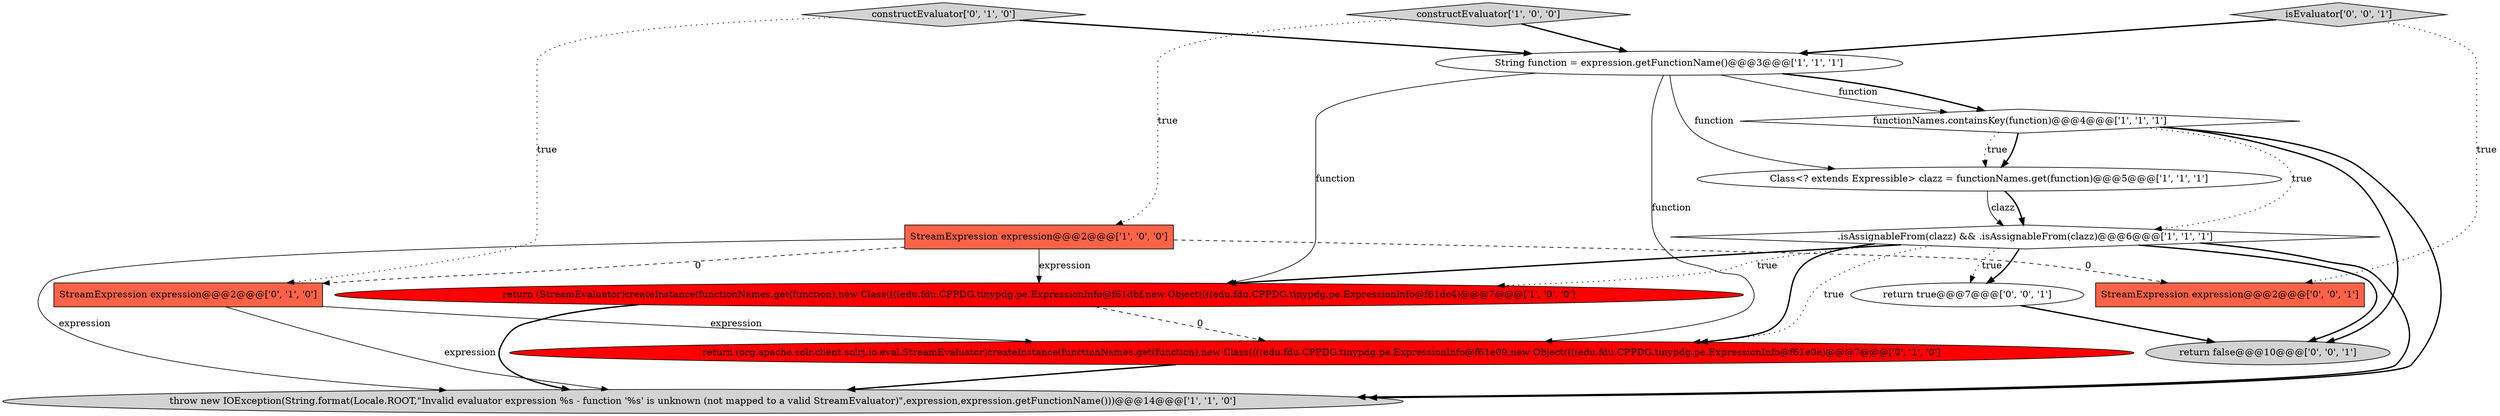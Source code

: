 digraph {
11 [style = filled, label = "return true@@@7@@@['0', '0', '1']", fillcolor = white, shape = ellipse image = "AAA0AAABBB3BBB"];
2 [style = filled, label = "throw new IOException(String.format(Locale.ROOT,\"Invalid evaluator expression %s - function '%s' is unknown (not mapped to a valid StreamEvaluator)\",expression,expression.getFunctionName()))@@@14@@@['1', '1', '0']", fillcolor = lightgray, shape = ellipse image = "AAA0AAABBB1BBB"];
6 [style = filled, label = "constructEvaluator['1', '0', '0']", fillcolor = lightgray, shape = diamond image = "AAA0AAABBB1BBB"];
4 [style = filled, label = "Class<? extends Expressible> clazz = functionNames.get(function)@@@5@@@['1', '1', '1']", fillcolor = white, shape = ellipse image = "AAA0AAABBB1BBB"];
1 [style = filled, label = "functionNames.containsKey(function)@@@4@@@['1', '1', '1']", fillcolor = white, shape = diamond image = "AAA0AAABBB1BBB"];
8 [style = filled, label = "StreamExpression expression@@@2@@@['0', '1', '0']", fillcolor = tomato, shape = box image = "AAA1AAABBB2BBB"];
12 [style = filled, label = "return false@@@10@@@['0', '0', '1']", fillcolor = lightgray, shape = ellipse image = "AAA0AAABBB3BBB"];
3 [style = filled, label = "StreamExpression expression@@@2@@@['1', '0', '0']", fillcolor = tomato, shape = box image = "AAA1AAABBB1BBB"];
7 [style = filled, label = "String function = expression.getFunctionName()@@@3@@@['1', '1', '1']", fillcolor = white, shape = ellipse image = "AAA0AAABBB1BBB"];
14 [style = filled, label = "isEvaluator['0', '0', '1']", fillcolor = lightgray, shape = diamond image = "AAA0AAABBB3BBB"];
0 [style = filled, label = "return (StreamEvaluator)createInstance(functionNames.get(function),new Class((((edu.fdu.CPPDG.tinypdg.pe.ExpressionInfo@f61dbf,new Object((((edu.fdu.CPPDG.tinypdg.pe.ExpressionInfo@f61dc4)@@@7@@@['1', '0', '0']", fillcolor = red, shape = ellipse image = "AAA1AAABBB1BBB"];
13 [style = filled, label = "StreamExpression expression@@@2@@@['0', '0', '1']", fillcolor = tomato, shape = box image = "AAA0AAABBB3BBB"];
9 [style = filled, label = "constructEvaluator['0', '1', '0']", fillcolor = lightgray, shape = diamond image = "AAA0AAABBB2BBB"];
10 [style = filled, label = "return (org.apache.solr.client.solrj.io.eval.StreamEvaluator)createInstance(functionNames.get(function),new Class((((edu.fdu.CPPDG.tinypdg.pe.ExpressionInfo@f61e09,new Object((((edu.fdu.CPPDG.tinypdg.pe.ExpressionInfo@f61e0e)@@@7@@@['0', '1', '0']", fillcolor = red, shape = ellipse image = "AAA1AAABBB2BBB"];
5 [style = filled, label = ".isAssignableFrom(clazz) && .isAssignableFrom(clazz)@@@6@@@['1', '1', '1']", fillcolor = white, shape = diamond image = "AAA0AAABBB1BBB"];
5->10 [style = bold, label=""];
1->4 [style = bold, label=""];
7->1 [style = bold, label=""];
3->2 [style = solid, label="expression"];
5->10 [style = dotted, label="true"];
4->5 [style = solid, label="clazz"];
0->2 [style = bold, label=""];
7->0 [style = solid, label="function"];
11->12 [style = bold, label=""];
1->4 [style = dotted, label="true"];
5->0 [style = dotted, label="true"];
8->2 [style = solid, label="expression"];
8->10 [style = solid, label="expression"];
9->7 [style = bold, label=""];
3->13 [style = dashed, label="0"];
7->1 [style = solid, label="function"];
14->13 [style = dotted, label="true"];
0->10 [style = dashed, label="0"];
14->7 [style = bold, label=""];
9->8 [style = dotted, label="true"];
5->2 [style = bold, label=""];
5->11 [style = dotted, label="true"];
5->0 [style = bold, label=""];
5->12 [style = bold, label=""];
3->0 [style = solid, label="expression"];
1->12 [style = bold, label=""];
3->8 [style = dashed, label="0"];
10->2 [style = bold, label=""];
1->2 [style = bold, label=""];
5->11 [style = bold, label=""];
6->7 [style = bold, label=""];
6->3 [style = dotted, label="true"];
4->5 [style = bold, label=""];
7->4 [style = solid, label="function"];
1->5 [style = dotted, label="true"];
7->10 [style = solid, label="function"];
}

